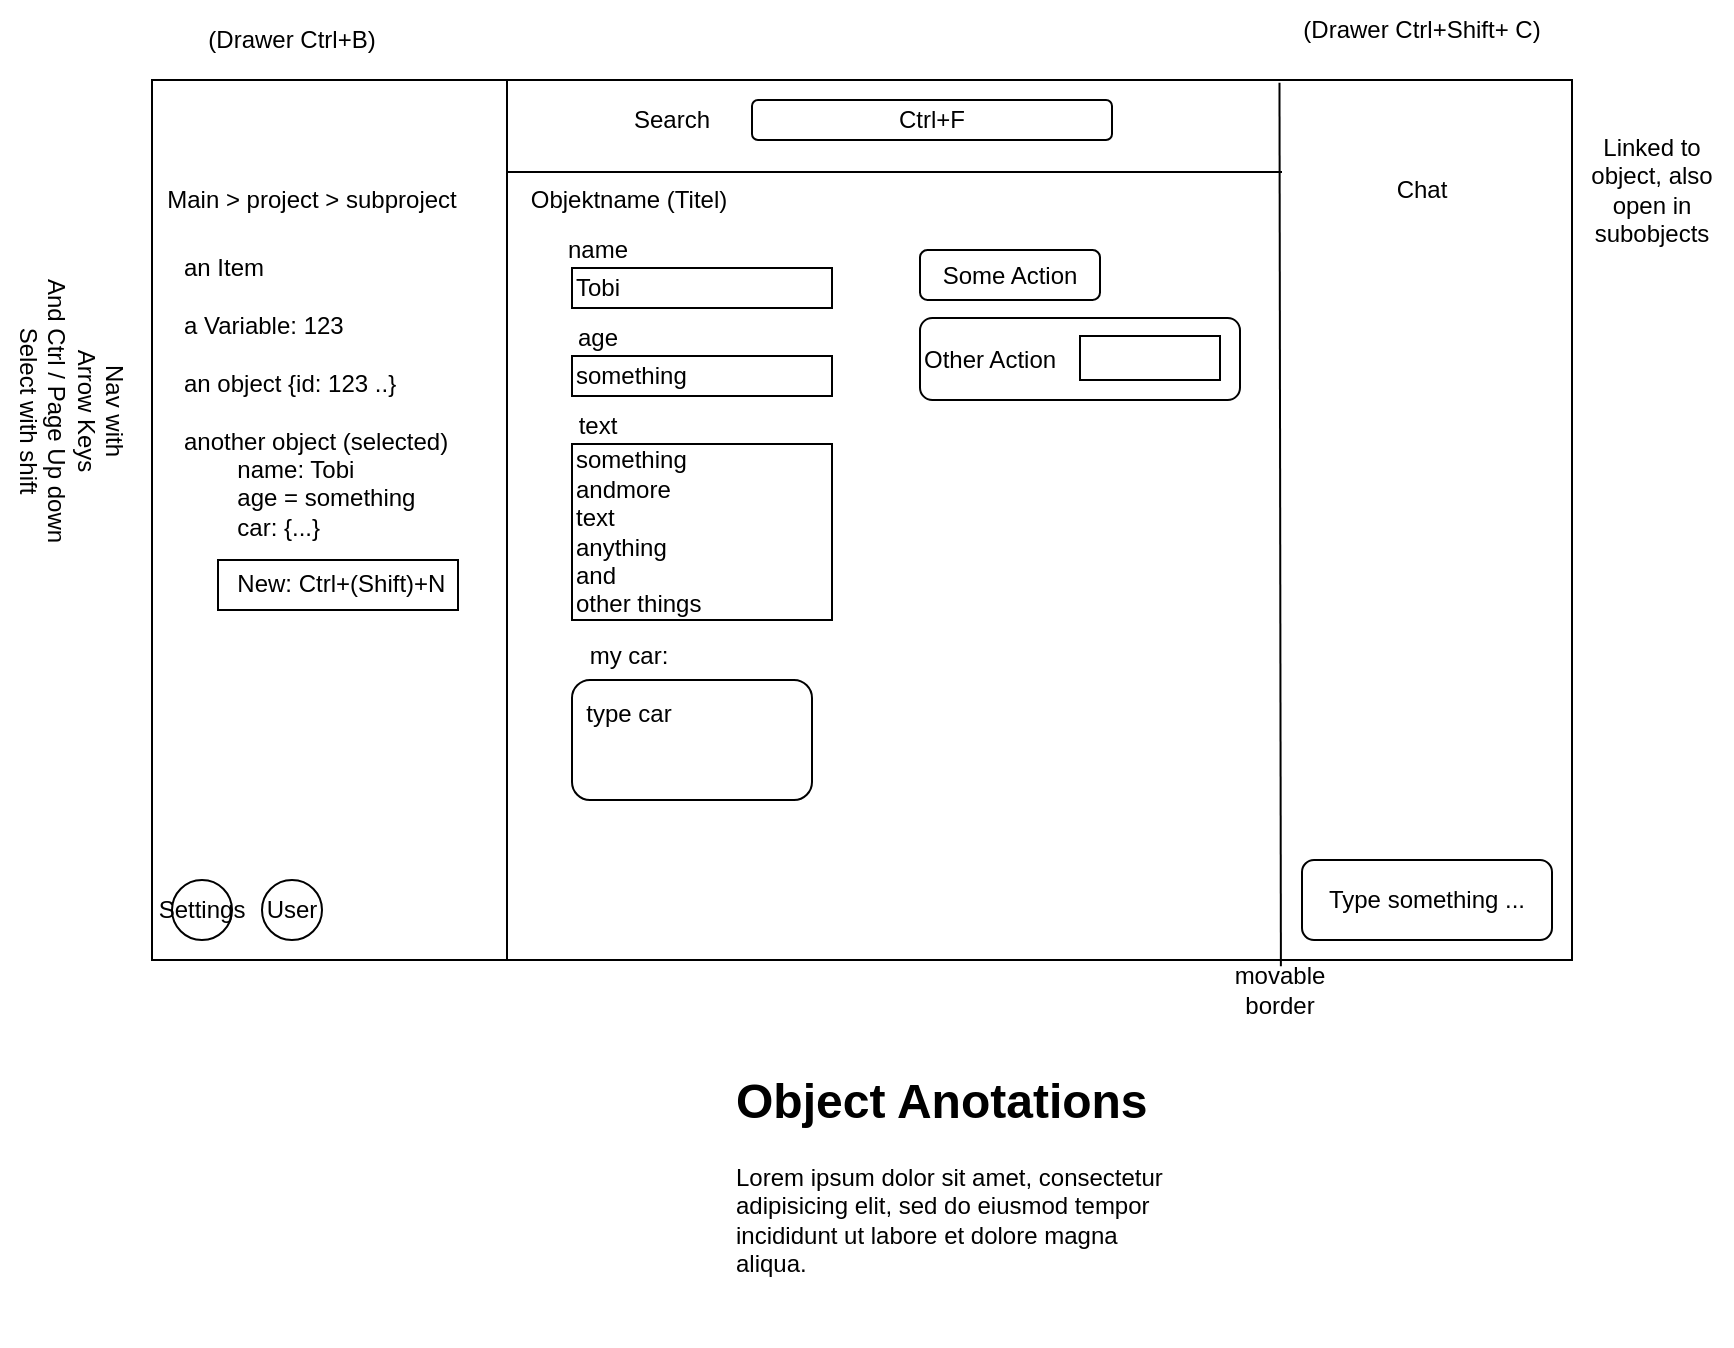 <mxfile version="24.7.17">
  <diagram name="Seite-1" id="JC7GW-p3jklFkD3pZNAA">
    <mxGraphModel dx="1877" dy="522" grid="1" gridSize="10" guides="1" tooltips="1" connect="1" arrows="1" fold="1" page="1" pageScale="1" pageWidth="827" pageHeight="1169" math="0" shadow="0">
      <root>
        <mxCell id="0" />
        <mxCell id="1" parent="0" />
        <mxCell id="lV-JGqaPZhJnSBhirvSe-1" value="" style="rounded=0;whiteSpace=wrap;html=1;" vertex="1" parent="1">
          <mxGeometry x="30" y="70" width="710" height="440" as="geometry" />
        </mxCell>
        <mxCell id="lV-JGqaPZhJnSBhirvSe-2" value="" style="endArrow=none;html=1;rounded=0;entryX=0.25;entryY=0;entryDx=0;entryDy=0;exitX=0.25;exitY=1;exitDx=0;exitDy=0;" edge="1" parent="1" source="lV-JGqaPZhJnSBhirvSe-1" target="lV-JGqaPZhJnSBhirvSe-1">
          <mxGeometry width="50" height="50" relative="1" as="geometry">
            <mxPoint x="390" y="280" as="sourcePoint" />
            <mxPoint x="440" y="230" as="targetPoint" />
          </mxGeometry>
        </mxCell>
        <mxCell id="lV-JGqaPZhJnSBhirvSe-4" value="Objektname (Titel)" style="text;html=1;align=center;verticalAlign=middle;whiteSpace=wrap;rounded=0;" vertex="1" parent="1">
          <mxGeometry x="205" y="105" width="127" height="50" as="geometry" />
        </mxCell>
        <mxCell id="lV-JGqaPZhJnSBhirvSe-7" value="(Drawer Ctrl+B)" style="text;html=1;align=center;verticalAlign=middle;whiteSpace=wrap;rounded=0;" vertex="1" parent="1">
          <mxGeometry x="50" y="35" width="100" height="30" as="geometry" />
        </mxCell>
        <mxCell id="lV-JGqaPZhJnSBhirvSe-8" value="Main &amp;gt; project &amp;gt; subproject" style="text;html=1;align=center;verticalAlign=middle;whiteSpace=wrap;rounded=0;" vertex="1" parent="1">
          <mxGeometry x="30" y="115" width="160" height="30" as="geometry" />
        </mxCell>
        <mxCell id="lV-JGqaPZhJnSBhirvSe-10" value="an Item&lt;div&gt;&lt;br&gt;&lt;div&gt;a Variable: 123&lt;/div&gt;&lt;div&gt;&lt;br&gt;&lt;/div&gt;&lt;div&gt;an object {id: 123 ..}&lt;/div&gt;&lt;/div&gt;&lt;div&gt;&lt;br&gt;&lt;/div&gt;&lt;div&gt;another object (selected)&lt;/div&gt;&lt;div&gt;&lt;span style=&quot;white-space: pre;&quot;&gt;&#x9;&lt;/span&gt;name: Tobi&lt;br&gt;&lt;/div&gt;&lt;div&gt;&lt;span style=&quot;white-space: pre;&quot;&gt;&#x9;&lt;/span&gt;age = something&lt;br&gt;&lt;/div&gt;&lt;div&gt;&lt;span style=&quot;white-space: pre;&quot;&gt;&#x9;&lt;/span&gt;car: {...}&lt;br&gt;&lt;/div&gt;&lt;div&gt;&lt;br&gt;&lt;/div&gt;&lt;div&gt;&lt;span style=&quot;white-space: pre;&quot;&gt;&#x9;&lt;/span&gt;New: Ctrl+(Shift)+N&lt;br&gt;&lt;/div&gt;" style="text;strokeColor=none;fillColor=none;align=left;verticalAlign=middle;spacingLeft=4;spacingRight=4;overflow=hidden;points=[[0,0.5],[1,0.5]];portConstraint=eastwest;rotatable=0;whiteSpace=wrap;html=1;" vertex="1" parent="1">
          <mxGeometry x="40" y="145" width="160" height="195" as="geometry" />
        </mxCell>
        <mxCell id="lV-JGqaPZhJnSBhirvSe-11" value="" style="rounded=0;whiteSpace=wrap;html=1;fillColor=none;" vertex="1" parent="1">
          <mxGeometry x="63" y="310" width="120" height="25" as="geometry" />
        </mxCell>
        <mxCell id="lV-JGqaPZhJnSBhirvSe-12" value="Nav with&lt;div&gt;Arrow Keys&lt;/div&gt;&lt;div&gt;And Ctrl / Page Up down&lt;/div&gt;&lt;div&gt;Select with shift&lt;/div&gt;" style="text;html=1;align=center;verticalAlign=middle;resizable=0;points=[];autosize=1;strokeColor=none;fillColor=none;rotation=90;" vertex="1" parent="1">
          <mxGeometry x="-90" y="200" width="160" height="70" as="geometry" />
        </mxCell>
        <mxCell id="lV-JGqaPZhJnSBhirvSe-13" value="Tobi" style="rounded=0;whiteSpace=wrap;html=1;align=left;" vertex="1" parent="1">
          <mxGeometry x="240" y="164" width="130" height="20" as="geometry" />
        </mxCell>
        <mxCell id="lV-JGqaPZhJnSBhirvSe-14" value="name" style="text;html=1;align=center;verticalAlign=middle;whiteSpace=wrap;rounded=0;" vertex="1" parent="1">
          <mxGeometry x="223" y="140" width="60" height="30" as="geometry" />
        </mxCell>
        <mxCell id="lV-JGqaPZhJnSBhirvSe-15" value="something" style="rounded=0;whiteSpace=wrap;html=1;align=left;" vertex="1" parent="1">
          <mxGeometry x="240" y="208" width="130" height="20" as="geometry" />
        </mxCell>
        <mxCell id="lV-JGqaPZhJnSBhirvSe-16" value="age" style="text;html=1;align=center;verticalAlign=middle;whiteSpace=wrap;rounded=0;" vertex="1" parent="1">
          <mxGeometry x="223" y="184" width="60" height="30" as="geometry" />
        </mxCell>
        <mxCell id="lV-JGqaPZhJnSBhirvSe-17" value="something&lt;div&gt;andmore&lt;/div&gt;&lt;div&gt;text&lt;/div&gt;&lt;div&gt;anything&lt;/div&gt;&lt;div&gt;and&amp;nbsp;&lt;/div&gt;&lt;div&gt;other things&lt;/div&gt;" style="rounded=0;whiteSpace=wrap;html=1;align=left;" vertex="1" parent="1">
          <mxGeometry x="240" y="252" width="130" height="88" as="geometry" />
        </mxCell>
        <mxCell id="lV-JGqaPZhJnSBhirvSe-18" value="text" style="text;html=1;align=center;verticalAlign=middle;whiteSpace=wrap;rounded=0;" vertex="1" parent="1">
          <mxGeometry x="223" y="228" width="60" height="30" as="geometry" />
        </mxCell>
        <mxCell id="lV-JGqaPZhJnSBhirvSe-19" value="my car:&lt;div&gt;&lt;br&gt;&lt;/div&gt;&lt;div&gt;type car&lt;/div&gt;" style="text;html=1;align=center;verticalAlign=middle;whiteSpace=wrap;rounded=0;" vertex="1" parent="1">
          <mxGeometry x="230" y="347" width="77" height="50" as="geometry" />
        </mxCell>
        <mxCell id="lV-JGqaPZhJnSBhirvSe-20" value="Some Action" style="rounded=1;whiteSpace=wrap;html=1;" vertex="1" parent="1">
          <mxGeometry x="414" y="155" width="90" height="25" as="geometry" />
        </mxCell>
        <mxCell id="lV-JGqaPZhJnSBhirvSe-21" value="Other Action" style="rounded=1;whiteSpace=wrap;html=1;align=left;" vertex="1" parent="1">
          <mxGeometry x="414" y="189" width="160" height="41" as="geometry" />
        </mxCell>
        <mxCell id="lV-JGqaPZhJnSBhirvSe-22" value="" style="rounded=0;whiteSpace=wrap;html=1;" vertex="1" parent="1">
          <mxGeometry x="494" y="198" width="70" height="22" as="geometry" />
        </mxCell>
        <mxCell id="lV-JGqaPZhJnSBhirvSe-25" value="" style="endArrow=none;html=1;rounded=0;entryX=0.794;entryY=0.003;entryDx=0;entryDy=0;entryPerimeter=0;exitX=0.795;exitY=1.007;exitDx=0;exitDy=0;exitPerimeter=0;" edge="1" parent="1" source="lV-JGqaPZhJnSBhirvSe-1" target="lV-JGqaPZhJnSBhirvSe-1">
          <mxGeometry width="50" height="50" relative="1" as="geometry">
            <mxPoint x="390" y="280" as="sourcePoint" />
            <mxPoint x="440" y="230" as="targetPoint" />
          </mxGeometry>
        </mxCell>
        <mxCell id="lV-JGqaPZhJnSBhirvSe-26" value="(Drawer Ctrl+Shift+ C)" style="text;html=1;align=center;verticalAlign=middle;whiteSpace=wrap;rounded=0;" vertex="1" parent="1">
          <mxGeometry x="600" y="30" width="130" height="30" as="geometry" />
        </mxCell>
        <mxCell id="lV-JGqaPZhJnSBhirvSe-27" value="Chat" style="text;html=1;align=center;verticalAlign=middle;whiteSpace=wrap;rounded=0;" vertex="1" parent="1">
          <mxGeometry x="635" y="110" width="60" height="30" as="geometry" />
        </mxCell>
        <mxCell id="lV-JGqaPZhJnSBhirvSe-28" value="Linked to object, also open in subobjects" style="text;html=1;align=center;verticalAlign=middle;whiteSpace=wrap;rounded=0;" vertex="1" parent="1">
          <mxGeometry x="740" y="100" width="80" height="50" as="geometry" />
        </mxCell>
        <mxCell id="lV-JGqaPZhJnSBhirvSe-29" value="Type something ..." style="rounded=1;whiteSpace=wrap;html=1;" vertex="1" parent="1">
          <mxGeometry x="605" y="460" width="125" height="40" as="geometry" />
        </mxCell>
        <mxCell id="lV-JGqaPZhJnSBhirvSe-30" value="movable border" style="text;html=1;align=center;verticalAlign=middle;whiteSpace=wrap;rounded=0;" vertex="1" parent="1">
          <mxGeometry x="564" y="510" width="60" height="30" as="geometry" />
        </mxCell>
        <mxCell id="lV-JGqaPZhJnSBhirvSe-31" value="" style="rounded=1;whiteSpace=wrap;html=1;fillColor=none;" vertex="1" parent="1">
          <mxGeometry x="240" y="370" width="120" height="60" as="geometry" />
        </mxCell>
        <mxCell id="lV-JGqaPZhJnSBhirvSe-32" value="Settings" style="ellipse;whiteSpace=wrap;html=1;aspect=fixed;" vertex="1" parent="1">
          <mxGeometry x="40" y="470" width="30" height="30" as="geometry" />
        </mxCell>
        <mxCell id="lV-JGqaPZhJnSBhirvSe-33" value="User" style="ellipse;whiteSpace=wrap;html=1;aspect=fixed;" vertex="1" parent="1">
          <mxGeometry x="85" y="470" width="30" height="30" as="geometry" />
        </mxCell>
        <mxCell id="lV-JGqaPZhJnSBhirvSe-35" value="" style="endArrow=none;html=1;rounded=0;" edge="1" parent="1">
          <mxGeometry width="50" height="50" relative="1" as="geometry">
            <mxPoint x="207" y="116" as="sourcePoint" />
            <mxPoint x="595" y="116" as="targetPoint" />
          </mxGeometry>
        </mxCell>
        <mxCell id="lV-JGqaPZhJnSBhirvSe-36" value="Ctrl+F" style="rounded=1;whiteSpace=wrap;html=1;" vertex="1" parent="1">
          <mxGeometry x="330" y="80" width="180" height="20" as="geometry" />
        </mxCell>
        <mxCell id="lV-JGqaPZhJnSBhirvSe-37" value="Search" style="text;html=1;align=center;verticalAlign=middle;whiteSpace=wrap;rounded=0;" vertex="1" parent="1">
          <mxGeometry x="260" y="75" width="60" height="30" as="geometry" />
        </mxCell>
        <mxCell id="lV-JGqaPZhJnSBhirvSe-39" value="&lt;h1 style=&quot;margin-top: 0px;&quot;&gt;Object Anotations&lt;/h1&gt;&lt;p&gt;Lorem ipsum dolor sit amet, consectetur adipisicing elit, sed do eiusmod tempor incididunt ut labore et dolore magna aliqua.&lt;/p&gt;" style="text;html=1;whiteSpace=wrap;overflow=hidden;rounded=0;" vertex="1" parent="1">
          <mxGeometry x="320" y="560" width="220" height="140" as="geometry" />
        </mxCell>
      </root>
    </mxGraphModel>
  </diagram>
</mxfile>

